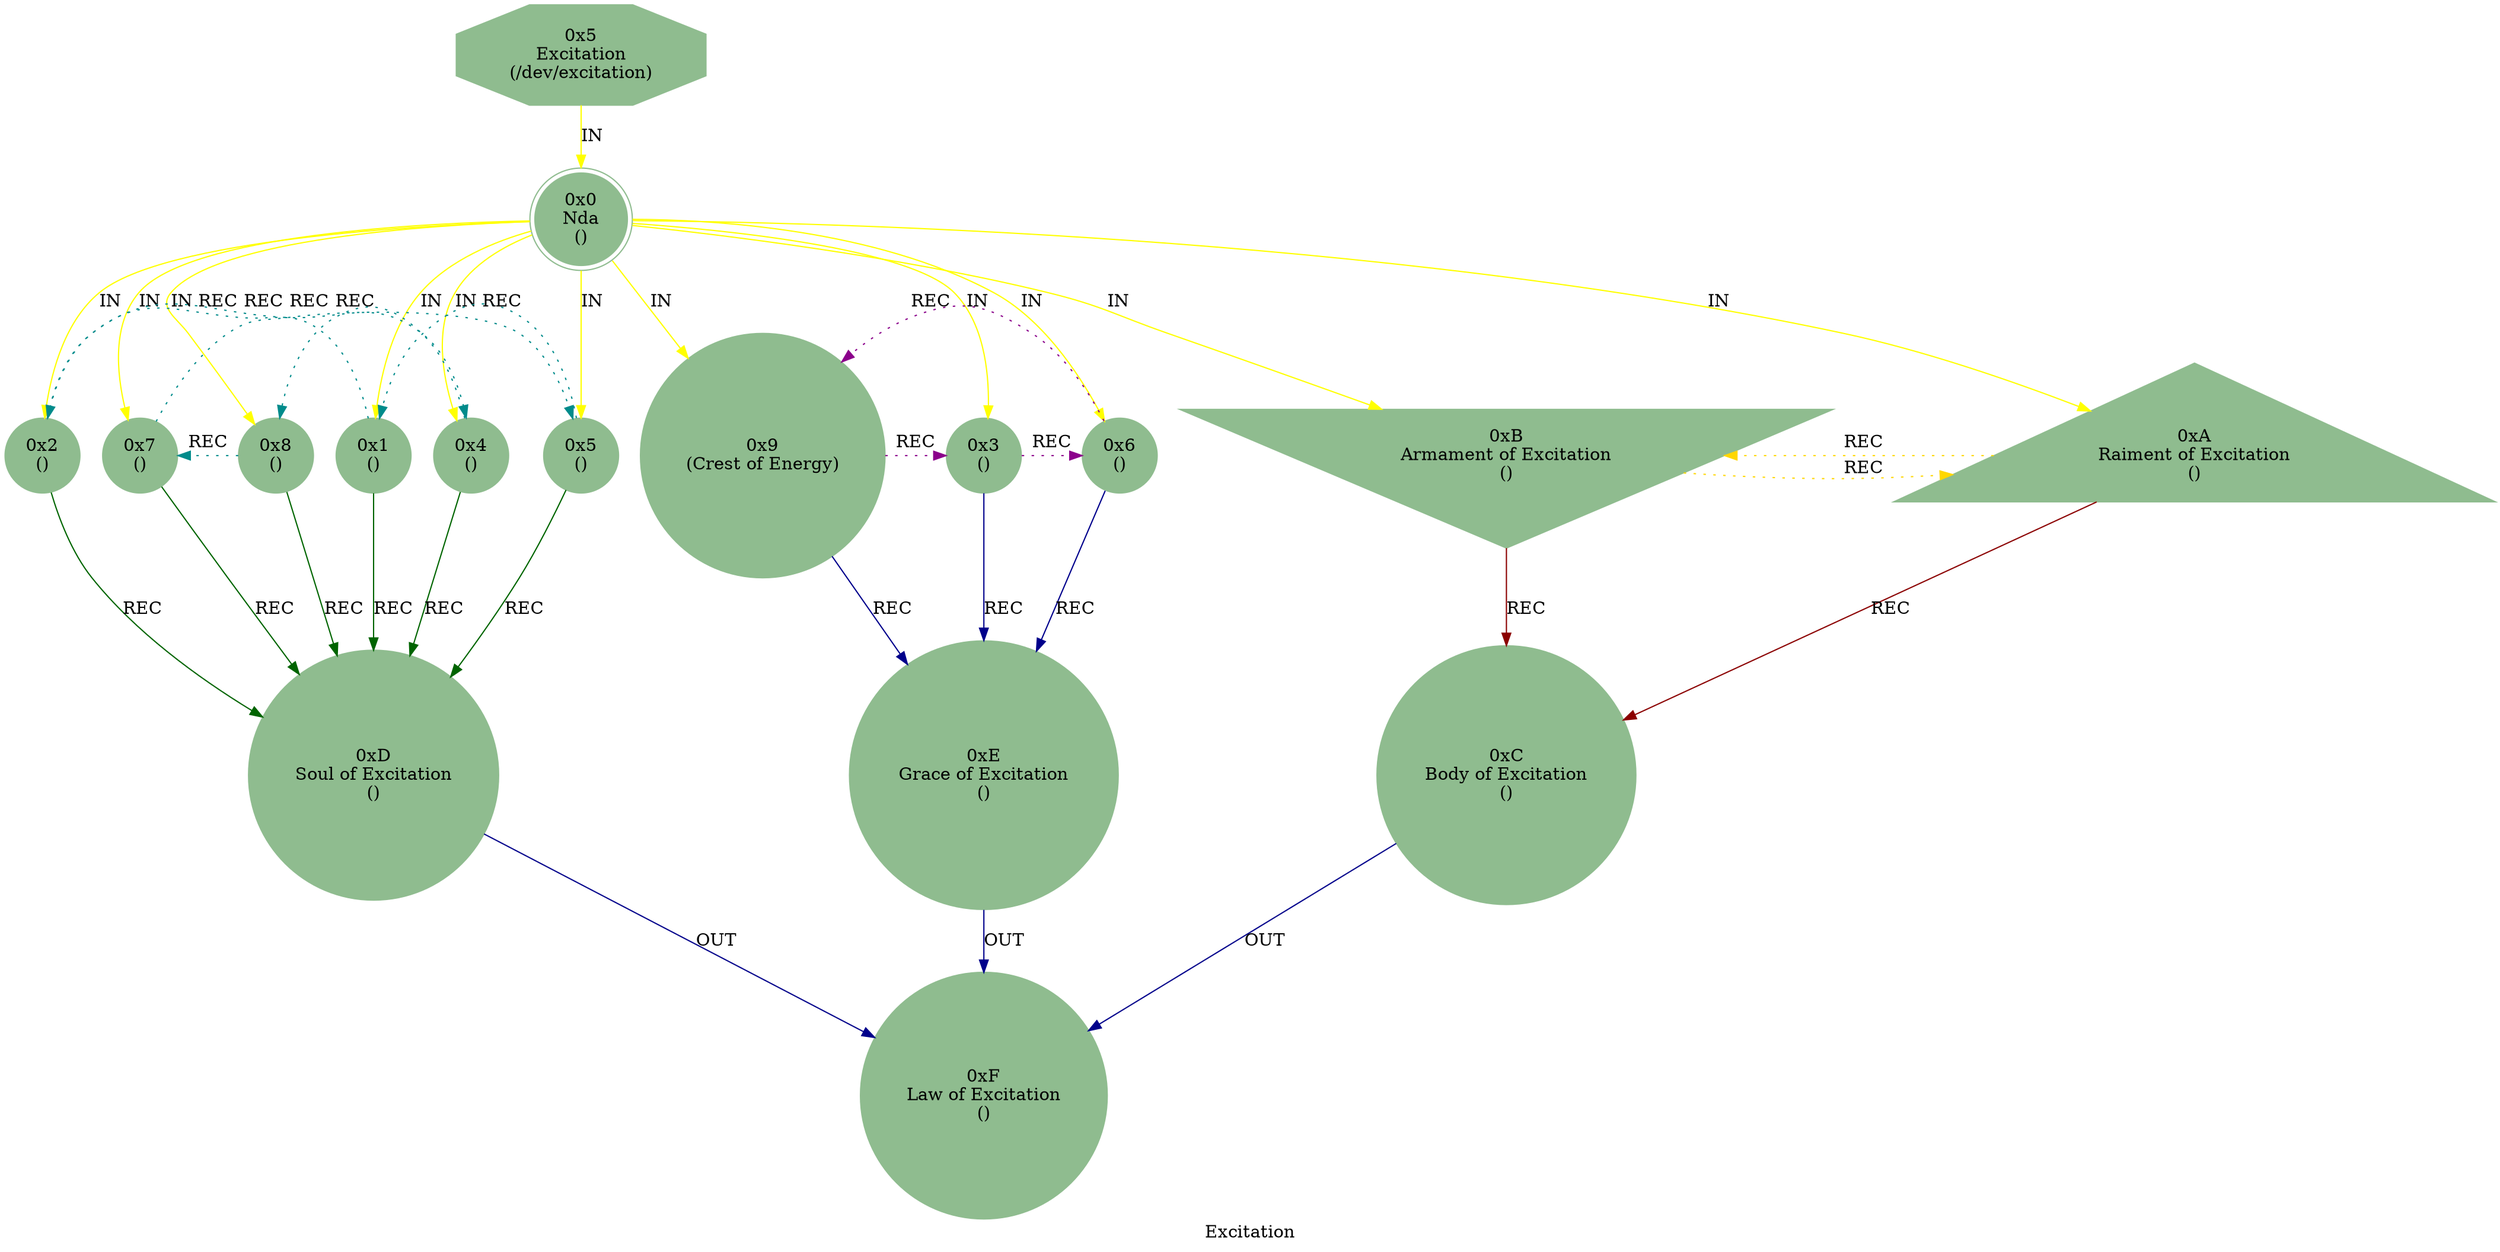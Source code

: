 strict digraph G {
    label = "Excitation";
    style = filled;
    color = blue;
    comment = "";
    node [shape = polygon; sides = 8; style = filled; color = darkseagreen;];
    
    spark_5_mythos_t [label = "0x5\nExcitation\n(/dev/excitation)";];
    
    spark_0_excitation_t [label = "0x0\nNda\n()";shape = doublecircle;comment = "";];
    spark_1_excitation_t [label = "0x1\n()";shape = circle;comment = "";];
    spark_2_excitation_t [label = "0x2\n()";shape = circle;comment = "";];
    spark_3_excitation_t [label = "0x3\n()";shape = circle;comment = "";];
    spark_4_excitation_t [label = "0x4\n()";shape = circle;comment = "";];
    spark_5_excitation_t [label = "0x5\n()";shape = circle;comment = "";];
    spark_6_excitation_t [label = "0x6\n()";shape = circle;comment = "";];
    spark_7_excitation_t [label = "0x7\n()";shape = circle;comment = "";];
    spark_8_excitation_t [label = "0x8\n()";shape = circle;comment = "";];
    spark_9_excitation_t [label = "0x9\n(Crest of Energy)";shape = circle;comment = "";];
    spark_a_excitation_t [label = "0xA\nRaiment of Excitation\n()";shape = triangle;comment = "";];
    spark_b_excitation_t [label = "0xB\nArmament of Excitation\n()";shape = invtriangle;comment = "";];
    spark_c_excitation_t [label = "0xC\nBody of Excitation\n()";shape = circle;comment = "";];
    spark_d_excitation_t [label = "0xD\nSoul of Excitation\n()";shape = circle;comment = "";];
    spark_e_excitation_t [label = "0xE\nGrace of Excitation\n()";shape = circle;comment = "";];
    spark_f_excitation_t [label = "0xF\nLaw of Excitation\n()";shape = circle;comment = "";];
    // IN = Input
    // OUT = Output
    // REC = Recursion
    spark_5_mythos_t -> spark_0_excitation_t -> {spark_a_excitation_t spark_b_excitation_t spark_1_excitation_t spark_2_excitation_t spark_3_excitation_t spark_4_excitation_t spark_5_excitation_t spark_6_excitation_t spark_7_excitation_t spark_8_excitation_t spark_9_excitation_t} [label = "IN"; color = yellow; comment = "";];
    
    {spark_a_excitation_t spark_b_excitation_t} -> spark_c_excitation_t [label = "REC"; color = darkred; comment = "";];
    {spark_1_excitation_t spark_2_excitation_t spark_4_excitation_t spark_8_excitation_t spark_7_excitation_t spark_5_excitation_t} -> spark_d_excitation_t [label = "REC"; color = darkgreen; comment = "";];
    {spark_3_excitation_t spark_6_excitation_t spark_9_excitation_t} -> spark_e_excitation_t [label = "REC"; color = darkblue; comment = "";];
    
    spark_1_excitation_t -> spark_2_excitation_t -> spark_4_excitation_t -> spark_8_excitation_t -> spark_7_excitation_t -> spark_5_excitation_t -> spark_1_excitation_t [label = "REC"; color = darkcyan; comment = ""; style = dotted; constraint = false;];
    spark_3_excitation_t -> spark_6_excitation_t -> spark_9_excitation_t -> spark_3_excitation_t [label = "REC"; color = darkmagenta; comment = ""; style = dotted; constraint = false;];
    spark_a_excitation_t -> spark_b_excitation_t -> spark_a_excitation_t [label = "REC"; color = gold; comment = ""; style = dotted; constraint = false;];
    
    {spark_c_excitation_t spark_d_excitation_t spark_e_excitation_t} -> spark_f_excitation_t [label = "OUT"; color = darkblue; comment = "";];
}
